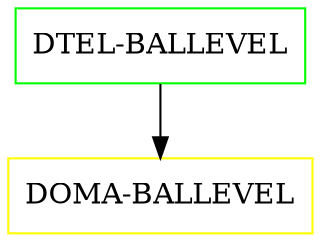 digraph G {
  "DTEL-BALLEVEL" [shape=box,color=green];
  "DOMA-BALLEVEL" [shape=box,color=yellow,URL="./DOMA_BALLEVEL.html"];
  "DTEL-BALLEVEL" -> "DOMA-BALLEVEL";
}
